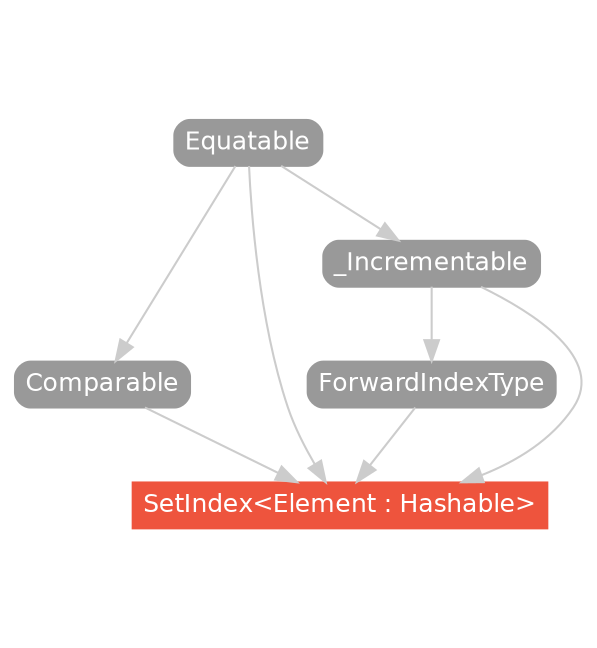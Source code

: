 strict digraph "SetIndex<Element : Hashable> - Type Hierarchy - SwiftDoc.org" {
    pad="0.1,0.8"
    node [shape=box, style="filled,rounded", color="#999999", fillcolor="#999999", fontcolor=white, fontname=Helvetica, fontnames="Helvetica,sansserif", fontsize=12, margin="0.07,0.05", height="0.3"]
    edge [color="#cccccc"]
    "Comparable" [URL="/protocol/Comparable/"]
    "Equatable" [URL="/protocol/Equatable/"]
    "ForwardIndexType" [URL="/protocol/ForwardIndexType/"]
    "SetIndex<Element : Hashable>" [URL="/type/SetIndex/", style="filled", fillcolor="#ee543d", color="#ee543d"]
    "_Incrementable" [URL="/protocol/_Incrementable/"]    "ForwardIndexType" -> "SetIndex<Element : Hashable>"
    "_Incrementable" -> "SetIndex<Element : Hashable>"
    "Equatable" -> "SetIndex<Element : Hashable>"
    "Comparable" -> "SetIndex<Element : Hashable>"
    "_Incrementable" -> "ForwardIndexType"
    "Equatable" -> "_Incrementable"
    "Equatable" -> "_Incrementable"
    "Equatable" -> "Comparable"
    subgraph Types {
        rank = max; "SetIndex<Element : Hashable>";
    }
}